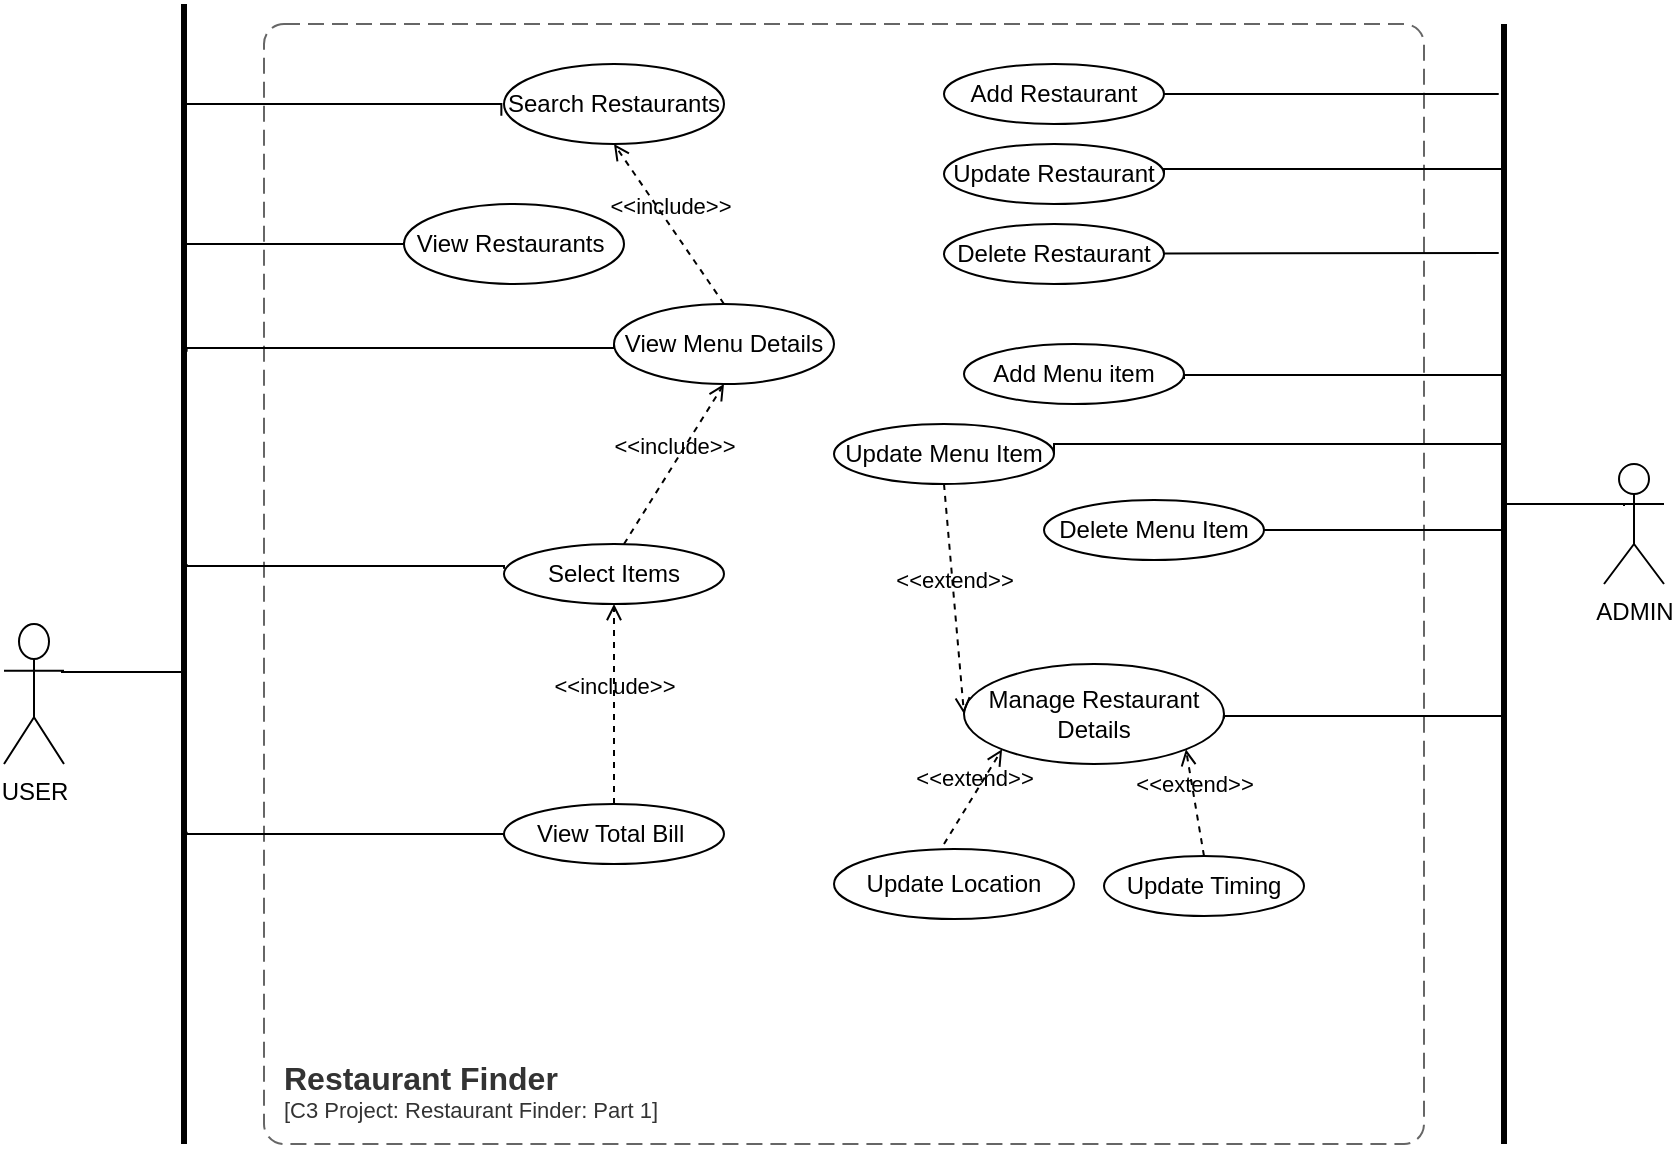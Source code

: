 <mxfile version="20.2.6" type="github">
  <diagram id="9EDrG_N-OyfUDQPqgCCF" name="Page-1">
    <mxGraphModel dx="1117" dy="527" grid="1" gridSize="10" guides="1" tooltips="1" connect="1" arrows="1" fold="1" page="1" pageScale="1" pageWidth="850" pageHeight="1100" math="0" shadow="0">
      <root>
        <mxCell id="0" />
        <mxCell id="1" parent="0" />
        <object placeholders="1" c4Name="Restaurant Finder" c4Type="" c4Application="C3 Project: Restaurant Finder: Part 1" label="&lt;font style=&quot;font-size: 16px&quot;&gt;&lt;b&gt;&lt;div style=&quot;text-align: left&quot;&gt;%c4Name%&lt;/div&gt;&lt;/b&gt;&lt;/font&gt;&lt;div style=&quot;text-align: left&quot;&gt;[%c4Application%]&lt;/div&gt;" id="6RJdNyNy-ZK5UvsH4Clp-1">
          <mxCell style="rounded=1;fontSize=11;whiteSpace=wrap;html=1;dashed=1;arcSize=20;fillColor=none;strokeColor=#666666;fontColor=#333333;labelBackgroundColor=none;align=left;verticalAlign=bottom;labelBorderColor=none;spacingTop=0;spacing=10;dashPattern=8 4;metaEdit=1;rotatable=0;perimeter=rectanglePerimeter;noLabel=0;labelPadding=0;allowArrows=0;connectable=0;expand=0;recursiveResize=0;editable=1;pointerEvents=0;absoluteArcSize=1;points=[[0.25,0,0],[0.5,0,0],[0.75,0,0],[1,0.25,0],[1,0.5,0],[1,0.75,0],[0.75,1,0],[0.5,1,0],[0.25,1,0],[0,0.75,0],[0,0.5,0],[0,0.25,0]];" vertex="1" parent="1">
            <mxGeometry x="140" y="50" width="580" height="560" as="geometry" />
          </mxCell>
        </object>
        <mxCell id="6RJdNyNy-ZK5UvsH4Clp-2" value="USER" style="shape=umlActor;html=1;verticalLabelPosition=bottom;verticalAlign=top;align=center;" vertex="1" parent="1">
          <mxGeometry x="10" y="350" width="30" height="70" as="geometry" />
        </mxCell>
        <mxCell id="6RJdNyNy-ZK5UvsH4Clp-3" value="ADMIN" style="shape=umlActor;html=1;verticalLabelPosition=bottom;verticalAlign=top;align=center;" vertex="1" parent="1">
          <mxGeometry x="810" y="270" width="30" height="60" as="geometry" />
        </mxCell>
        <mxCell id="6RJdNyNy-ZK5UvsH4Clp-5" value="Search Restaurants" style="ellipse;whiteSpace=wrap;html=1;" vertex="1" parent="1">
          <mxGeometry x="260" y="70" width="110" height="40" as="geometry" />
        </mxCell>
        <mxCell id="6RJdNyNy-ZK5UvsH4Clp-6" value="View Restaurants&amp;nbsp;" style="ellipse;whiteSpace=wrap;html=1;" vertex="1" parent="1">
          <mxGeometry x="210" y="140" width="110" height="40" as="geometry" />
        </mxCell>
        <mxCell id="6RJdNyNy-ZK5UvsH4Clp-7" value="View Menu Details" style="ellipse;whiteSpace=wrap;html=1;" vertex="1" parent="1">
          <mxGeometry x="315" y="190" width="110" height="40" as="geometry" />
        </mxCell>
        <mxCell id="6RJdNyNy-ZK5UvsH4Clp-8" value="Select Items" style="ellipse;whiteSpace=wrap;html=1;" vertex="1" parent="1">
          <mxGeometry x="260" y="310" width="110" height="30" as="geometry" />
        </mxCell>
        <mxCell id="6RJdNyNy-ZK5UvsH4Clp-9" value="View Total Bill&amp;nbsp;" style="ellipse;whiteSpace=wrap;html=1;" vertex="1" parent="1">
          <mxGeometry x="260" y="440" width="110" height="30" as="geometry" />
        </mxCell>
        <mxCell id="6RJdNyNy-ZK5UvsH4Clp-11" value="" style="edgeStyle=elbowEdgeStyle;html=1;endArrow=none;elbow=vertical;rounded=0;entryX=-0.012;entryY=0.647;entryDx=0;entryDy=0;entryPerimeter=0;" edge="1" parent="1" target="6RJdNyNy-ZK5UvsH4Clp-5">
          <mxGeometry width="160" relative="1" as="geometry">
            <mxPoint x="100" y="100" as="sourcePoint" />
            <mxPoint x="250" y="94.5" as="targetPoint" />
            <Array as="points">
              <mxPoint x="150" y="90" />
            </Array>
          </mxGeometry>
        </mxCell>
        <mxCell id="6RJdNyNy-ZK5UvsH4Clp-12" value="" style="endArrow=none;startArrow=none;endFill=0;startFill=0;endSize=8;html=1;verticalAlign=bottom;labelBackgroundColor=none;strokeWidth=3;rounded=0;" edge="1" parent="1">
          <mxGeometry width="160" relative="1" as="geometry">
            <mxPoint x="100" y="610" as="sourcePoint" />
            <mxPoint x="100" y="40" as="targetPoint" />
          </mxGeometry>
        </mxCell>
        <mxCell id="6RJdNyNy-ZK5UvsH4Clp-14" value="" style="edgeStyle=elbowEdgeStyle;html=1;endArrow=none;elbow=vertical;rounded=0;entryX=0;entryY=0.5;entryDx=0;entryDy=0;" edge="1" parent="1" target="6RJdNyNy-ZK5UvsH4Clp-7">
          <mxGeometry width="160" relative="1" as="geometry">
            <mxPoint x="101.32" y="213.83" as="sourcePoint" />
            <mxPoint x="260.0" y="216.18" as="targetPoint" />
          </mxGeometry>
        </mxCell>
        <mxCell id="6RJdNyNy-ZK5UvsH4Clp-16" value="" style="edgeStyle=elbowEdgeStyle;html=1;endArrow=none;elbow=vertical;rounded=0;entryX=-0.012;entryY=0.647;entryDx=0;entryDy=0;entryPerimeter=0;" edge="1" parent="1">
          <mxGeometry width="160" relative="1" as="geometry">
            <mxPoint x="101.32" y="320.0" as="sourcePoint" />
            <mxPoint x="260.0" y="322.35" as="targetPoint" />
          </mxGeometry>
        </mxCell>
        <mxCell id="6RJdNyNy-ZK5UvsH4Clp-18" value="" style="edgeStyle=elbowEdgeStyle;html=1;endArrow=none;elbow=vertical;rounded=0;" edge="1" parent="1">
          <mxGeometry width="160" relative="1" as="geometry">
            <mxPoint x="39.0" y="373.0" as="sourcePoint" />
            <mxPoint x="99" y="375" as="targetPoint" />
          </mxGeometry>
        </mxCell>
        <mxCell id="6RJdNyNy-ZK5UvsH4Clp-19" value="&amp;lt;&amp;lt;include&amp;gt;&amp;gt;" style="html=1;verticalAlign=bottom;labelBackgroundColor=none;endArrow=open;endFill=0;dashed=1;rounded=0;entryX=0.5;entryY=1;entryDx=0;entryDy=0;exitX=0.5;exitY=0;exitDx=0;exitDy=0;" edge="1" parent="1" source="6RJdNyNy-ZK5UvsH4Clp-9" target="6RJdNyNy-ZK5UvsH4Clp-8">
          <mxGeometry width="160" relative="1" as="geometry">
            <mxPoint x="370" y="340" as="sourcePoint" />
            <mxPoint x="630" y="260" as="targetPoint" />
          </mxGeometry>
        </mxCell>
        <mxCell id="6RJdNyNy-ZK5UvsH4Clp-23" value="&amp;lt;&amp;lt;include&amp;gt;&amp;gt;" style="html=1;verticalAlign=bottom;labelBackgroundColor=none;endArrow=open;endFill=0;dashed=1;rounded=0;entryX=0.5;entryY=1;entryDx=0;entryDy=0;exitX=0.5;exitY=0;exitDx=0;exitDy=0;" edge="1" parent="1" source="6RJdNyNy-ZK5UvsH4Clp-7" target="6RJdNyNy-ZK5UvsH4Clp-5">
          <mxGeometry width="160" relative="1" as="geometry">
            <mxPoint x="315" y="170" as="sourcePoint" />
            <mxPoint x="470" y="130" as="targetPoint" />
          </mxGeometry>
        </mxCell>
        <mxCell id="6RJdNyNy-ZK5UvsH4Clp-25" value="" style="edgeStyle=elbowEdgeStyle;html=1;endArrow=none;elbow=vertical;rounded=0;entryX=-0.012;entryY=0.647;entryDx=0;entryDy=0;entryPerimeter=0;" edge="1" parent="1">
          <mxGeometry width="160" relative="1" as="geometry">
            <mxPoint x="101.32" y="453.82" as="sourcePoint" />
            <mxPoint x="260" y="456.17" as="targetPoint" />
          </mxGeometry>
        </mxCell>
        <mxCell id="6RJdNyNy-ZK5UvsH4Clp-26" value="&amp;lt;&amp;lt;include&amp;gt;&amp;gt;" style="html=1;verticalAlign=bottom;labelBackgroundColor=none;endArrow=open;endFill=0;dashed=1;rounded=0;entryX=0.5;entryY=1;entryDx=0;entryDy=0;" edge="1" parent="1" target="6RJdNyNy-ZK5UvsH4Clp-7">
          <mxGeometry width="160" relative="1" as="geometry">
            <mxPoint x="320" y="310" as="sourcePoint" />
            <mxPoint x="480" y="310" as="targetPoint" />
          </mxGeometry>
        </mxCell>
        <mxCell id="6RJdNyNy-ZK5UvsH4Clp-27" value="Add Restaurant" style="ellipse;whiteSpace=wrap;html=1;" vertex="1" parent="1">
          <mxGeometry x="480" y="70" width="110" height="30" as="geometry" />
        </mxCell>
        <mxCell id="6RJdNyNy-ZK5UvsH4Clp-28" value="Update Restaurant" style="ellipse;whiteSpace=wrap;html=1;" vertex="1" parent="1">
          <mxGeometry x="480" y="110" width="110" height="30" as="geometry" />
        </mxCell>
        <mxCell id="6RJdNyNy-ZK5UvsH4Clp-29" value="Delete Restaurant" style="ellipse;whiteSpace=wrap;html=1;" vertex="1" parent="1">
          <mxGeometry x="480" y="150" width="110" height="30" as="geometry" />
        </mxCell>
        <mxCell id="6RJdNyNy-ZK5UvsH4Clp-30" value="Add Menu item" style="ellipse;whiteSpace=wrap;html=1;" vertex="1" parent="1">
          <mxGeometry x="490" y="210" width="110" height="30" as="geometry" />
        </mxCell>
        <mxCell id="6RJdNyNy-ZK5UvsH4Clp-31" value="Update Menu Item" style="ellipse;whiteSpace=wrap;html=1;" vertex="1" parent="1">
          <mxGeometry x="425" y="250" width="110" height="30" as="geometry" />
        </mxCell>
        <mxCell id="6RJdNyNy-ZK5UvsH4Clp-33" value="Manage Restaurant Details" style="ellipse;whiteSpace=wrap;html=1;" vertex="1" parent="1">
          <mxGeometry x="490" y="370" width="130" height="50" as="geometry" />
        </mxCell>
        <mxCell id="6RJdNyNy-ZK5UvsH4Clp-34" value="" style="endArrow=none;startArrow=none;endFill=0;startFill=0;endSize=8;html=1;verticalAlign=bottom;labelBackgroundColor=none;strokeWidth=3;rounded=0;" edge="1" parent="1">
          <mxGeometry width="160" relative="1" as="geometry">
            <mxPoint x="760" y="610" as="sourcePoint" />
            <mxPoint x="760" y="50" as="targetPoint" />
          </mxGeometry>
        </mxCell>
        <mxCell id="6RJdNyNy-ZK5UvsH4Clp-38" value="" style="edgeStyle=elbowEdgeStyle;html=1;endArrow=none;elbow=vertical;rounded=0;" edge="1" parent="1">
          <mxGeometry width="160" relative="1" as="geometry">
            <mxPoint x="760" y="289" as="sourcePoint" />
            <mxPoint x="820" y="291" as="targetPoint" />
          </mxGeometry>
        </mxCell>
        <mxCell id="6RJdNyNy-ZK5UvsH4Clp-40" value="" style="edgeStyle=elbowEdgeStyle;html=1;endArrow=none;elbow=vertical;rounded=0;entryX=-0.012;entryY=0.647;entryDx=0;entryDy=0;entryPerimeter=0;exitX=1;exitY=0.5;exitDx=0;exitDy=0;" edge="1" parent="1" source="6RJdNyNy-ZK5UvsH4Clp-27">
          <mxGeometry width="160" relative="1" as="geometry">
            <mxPoint x="598.68" y="88.91" as="sourcePoint" />
            <mxPoint x="757.36" y="84.79" as="targetPoint" />
          </mxGeometry>
        </mxCell>
        <mxCell id="6RJdNyNy-ZK5UvsH4Clp-41" value="" style="edgeStyle=elbowEdgeStyle;html=1;endArrow=none;elbow=vertical;rounded=0;exitX=1;exitY=0.5;exitDx=0;exitDy=0;" edge="1" parent="1" source="6RJdNyNy-ZK5UvsH4Clp-28">
          <mxGeometry width="160" relative="1" as="geometry">
            <mxPoint x="600" y="120.0" as="sourcePoint" />
            <mxPoint x="760" y="120" as="targetPoint" />
          </mxGeometry>
        </mxCell>
        <mxCell id="6RJdNyNy-ZK5UvsH4Clp-42" value="" style="edgeStyle=elbowEdgeStyle;html=1;endArrow=none;elbow=vertical;rounded=0;entryX=-0.012;entryY=0.647;entryDx=0;entryDy=0;entryPerimeter=0;exitX=1;exitY=0.5;exitDx=0;exitDy=0;" edge="1" parent="1">
          <mxGeometry width="160" relative="1" as="geometry">
            <mxPoint x="590" y="164.71" as="sourcePoint" />
            <mxPoint x="757.36" y="164.5" as="targetPoint" />
          </mxGeometry>
        </mxCell>
        <mxCell id="6RJdNyNy-ZK5UvsH4Clp-43" value="" style="edgeStyle=elbowEdgeStyle;html=1;endArrow=none;elbow=vertical;rounded=0;exitX=1;exitY=0.5;exitDx=0;exitDy=0;" edge="1" parent="1">
          <mxGeometry width="160" relative="1" as="geometry">
            <mxPoint x="600" y="227.5" as="sourcePoint" />
            <mxPoint x="760" y="223" as="targetPoint" />
          </mxGeometry>
        </mxCell>
        <mxCell id="6RJdNyNy-ZK5UvsH4Clp-44" value="" style="edgeStyle=elbowEdgeStyle;html=1;endArrow=none;elbow=vertical;rounded=0;exitX=1;exitY=0.5;exitDx=0;exitDy=0;" edge="1" parent="1" source="6RJdNyNy-ZK5UvsH4Clp-31">
          <mxGeometry width="160" relative="1" as="geometry">
            <mxPoint x="600" y="267.25" as="sourcePoint" />
            <mxPoint x="760" y="267" as="targetPoint" />
            <Array as="points">
              <mxPoint x="540" y="260" />
            </Array>
          </mxGeometry>
        </mxCell>
        <mxCell id="6RJdNyNy-ZK5UvsH4Clp-45" value="" style="edgeStyle=elbowEdgeStyle;html=1;endArrow=none;elbow=vertical;rounded=0;startArrow=none;" edge="1" parent="1">
          <mxGeometry width="160" relative="1" as="geometry">
            <mxPoint x="640" y="303" as="sourcePoint" />
            <mxPoint x="760" y="302.75" as="targetPoint" />
          </mxGeometry>
        </mxCell>
        <mxCell id="6RJdNyNy-ZK5UvsH4Clp-46" value="" style="edgeStyle=elbowEdgeStyle;html=1;endArrow=none;elbow=vertical;rounded=0;exitX=1;exitY=0.5;exitDx=0;exitDy=0;" edge="1" parent="1">
          <mxGeometry width="160" relative="1" as="geometry">
            <mxPoint x="620" y="397.25" as="sourcePoint" />
            <mxPoint x="760" y="395" as="targetPoint" />
          </mxGeometry>
        </mxCell>
        <mxCell id="6RJdNyNy-ZK5UvsH4Clp-47" value="" style="edgeStyle=elbowEdgeStyle;html=1;endArrow=none;elbow=vertical;rounded=0;exitX=1;exitY=0.5;exitDx=0;exitDy=0;" edge="1" parent="1">
          <mxGeometry width="160" relative="1" as="geometry">
            <mxPoint x="100" y="161.25" as="sourcePoint" />
            <mxPoint x="210" y="159" as="targetPoint" />
          </mxGeometry>
        </mxCell>
        <mxCell id="6RJdNyNy-ZK5UvsH4Clp-49" value="Update Location" style="ellipse;whiteSpace=wrap;html=1;" vertex="1" parent="1">
          <mxGeometry x="425" y="462.5" width="120" height="35" as="geometry" />
        </mxCell>
        <mxCell id="6RJdNyNy-ZK5UvsH4Clp-50" value="Update Timing" style="ellipse;whiteSpace=wrap;html=1;" vertex="1" parent="1">
          <mxGeometry x="560" y="466" width="100" height="30" as="geometry" />
        </mxCell>
        <mxCell id="6RJdNyNy-ZK5UvsH4Clp-51" value="&amp;lt;&amp;lt;extend&amp;gt;&amp;gt;" style="html=1;verticalAlign=bottom;labelBackgroundColor=none;endArrow=open;endFill=0;dashed=1;rounded=0;entryX=0;entryY=0.5;entryDx=0;entryDy=0;" edge="1" parent="1" target="6RJdNyNy-ZK5UvsH4Clp-33">
          <mxGeometry width="160" relative="1" as="geometry">
            <mxPoint x="480" y="280" as="sourcePoint" />
            <mxPoint x="500" y="390" as="targetPoint" />
          </mxGeometry>
        </mxCell>
        <mxCell id="6RJdNyNy-ZK5UvsH4Clp-32" value="Delete Menu Item" style="ellipse;whiteSpace=wrap;html=1;" vertex="1" parent="1">
          <mxGeometry x="530" y="288" width="110" height="30" as="geometry" />
        </mxCell>
        <mxCell id="6RJdNyNy-ZK5UvsH4Clp-54" value="&amp;lt;&amp;lt;extend&amp;gt;&amp;gt;" style="html=1;verticalAlign=bottom;labelBackgroundColor=none;endArrow=open;endFill=0;dashed=1;rounded=0;entryX=0;entryY=1;entryDx=0;entryDy=0;" edge="1" parent="1" target="6RJdNyNy-ZK5UvsH4Clp-33">
          <mxGeometry width="160" relative="1" as="geometry">
            <mxPoint x="480" y="460" as="sourcePoint" />
            <mxPoint x="640" y="460" as="targetPoint" />
          </mxGeometry>
        </mxCell>
        <mxCell id="6RJdNyNy-ZK5UvsH4Clp-55" value="&amp;lt;&amp;lt;extend&amp;gt;&amp;gt;" style="html=1;verticalAlign=bottom;labelBackgroundColor=none;endArrow=open;endFill=0;dashed=1;rounded=0;entryX=1;entryY=1;entryDx=0;entryDy=0;exitX=0.5;exitY=0;exitDx=0;exitDy=0;" edge="1" parent="1" source="6RJdNyNy-ZK5UvsH4Clp-50" target="6RJdNyNy-ZK5UvsH4Clp-33">
          <mxGeometry width="160" relative="1" as="geometry">
            <mxPoint x="610" y="460" as="sourcePoint" />
            <mxPoint x="770" y="460" as="targetPoint" />
          </mxGeometry>
        </mxCell>
      </root>
    </mxGraphModel>
  </diagram>
</mxfile>
